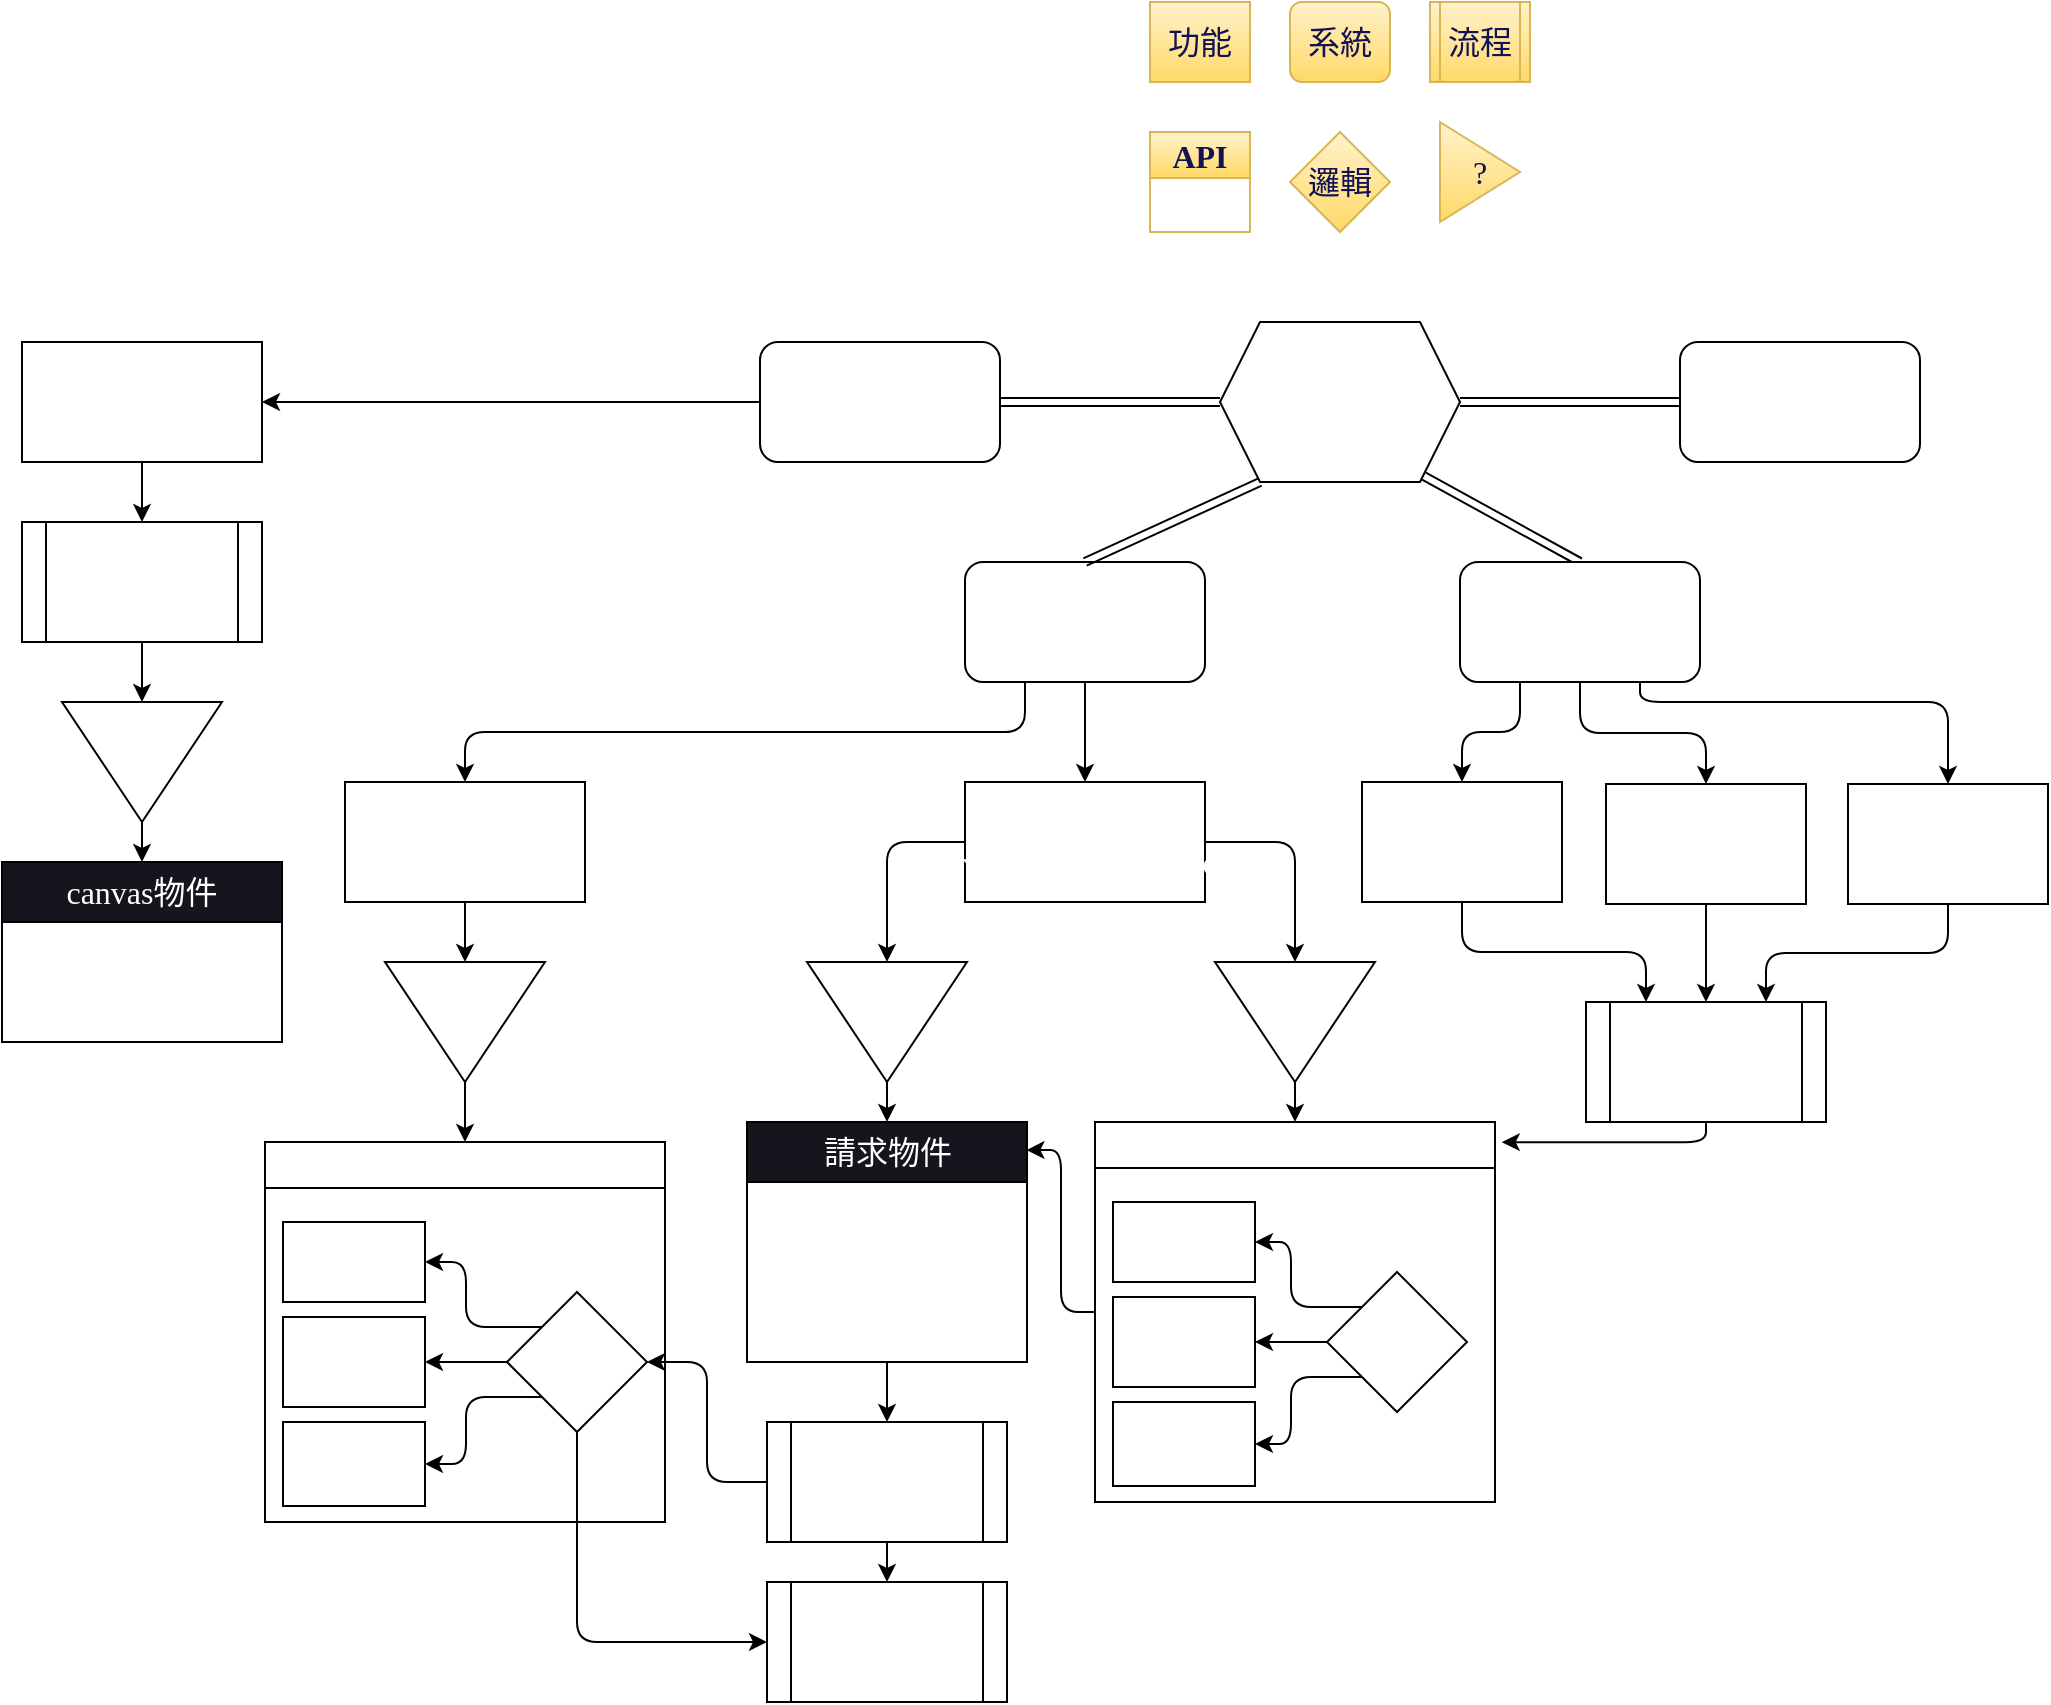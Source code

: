 <mxfile>
    <diagram id="tf_ccB1elwE4Tcxnk29s" name="Page-1">
        <mxGraphModel dx="1386" dy="848" grid="1" gridSize="10" guides="1" tooltips="1" connect="1" arrows="1" fold="1" page="1" pageScale="1" pageWidth="1654" pageHeight="1169" math="0" shadow="0">
            <root>
                <mxCell id="0"/>
                <mxCell id="1" parent="0"/>
                <mxCell id="55" style="edgeStyle=orthogonalEdgeStyle;html=1;exitX=0.5;exitY=1;exitDx=0;exitDy=0;entryX=0.5;entryY=0;entryDx=0;entryDy=0;fontFamily=Times New Roman;fontSize=16;fontColor=#FFFFFF;" parent="1" source="2" target="4" edge="1">
                    <mxGeometry relative="1" as="geometry"/>
                </mxCell>
                <mxCell id="56" style="edgeStyle=orthogonalEdgeStyle;html=1;exitX=0.25;exitY=1;exitDx=0;exitDy=0;fontFamily=Times New Roman;fontSize=16;fontColor=#FFFFFF;" parent="1" source="2" target="25" edge="1">
                    <mxGeometry relative="1" as="geometry"/>
                </mxCell>
                <mxCell id="2" value="繪圖系統" style="rounded=1;whiteSpace=wrap;html=1;strokeWidth=1;fontFamily=Times New Roman;fontSize=18;align=center;fontStyle=0;verticalAlign=middle;labelBackgroundColor=none;labelBorderColor=none;fontColor=#FFFFFF;" parent="1" vertex="1">
                    <mxGeometry x="771.5" y="300" width="120" height="60" as="geometry"/>
                </mxCell>
                <mxCell id="52" style="edgeStyle=orthogonalEdgeStyle;html=1;exitX=0;exitY=0.5;exitDx=0;exitDy=0;entryX=0;entryY=0.5;entryDx=0;entryDy=0;fontFamily=Times New Roman;fontSize=16;fontColor=#FFFFFF;" parent="1" source="4" target="28" edge="1">
                    <mxGeometry relative="1" as="geometry"/>
                </mxCell>
                <mxCell id="84" style="edgeStyle=orthogonalEdgeStyle;html=1;exitX=1;exitY=0.5;exitDx=0;exitDy=0;fontFamily=Times New Roman;fontSize=16;fontColor=#FFFFFF;" parent="1" source="4" target="77" edge="1">
                    <mxGeometry relative="1" as="geometry"/>
                </mxCell>
                <mxCell id="4" value="繪圖請求管理&lt;br&gt;requestAnimeFrame" style="rounded=0;whiteSpace=wrap;html=1;strokeWidth=1;fontFamily=Times New Roman;fontSize=16;align=center;fontStyle=0;verticalAlign=middle;labelBackgroundColor=none;labelBorderColor=none;fontColor=#FFFFFF;" parent="1" vertex="1">
                    <mxGeometry x="771.5" y="410" width="120" height="60" as="geometry"/>
                </mxCell>
                <mxCell id="54" style="edgeStyle=orthogonalEdgeStyle;html=1;exitX=1;exitY=0.5;exitDx=0;exitDy=0;entryX=0.5;entryY=0;entryDx=0;entryDy=0;fontFamily=Times New Roman;fontSize=16;fontColor=#FFFFFF;" parent="1" source="8" target="16" edge="1">
                    <mxGeometry relative="1" as="geometry"/>
                </mxCell>
                <mxCell id="8" value="定義" style="triangle;whiteSpace=wrap;html=1;strokeWidth=1;fontFamily=Times New Roman;fontSize=15;align=center;fontStyle=0;verticalAlign=top;labelBackgroundColor=none;labelBorderColor=none;fontColor=#FFFFFF;direction=south;" parent="1" vertex="1">
                    <mxGeometry x="481.5" y="500" width="80" height="60" as="geometry"/>
                </mxCell>
                <mxCell id="12" style="html=1;exitX=0.167;exitY=1;exitDx=0;exitDy=0;entryX=0.5;entryY=0;entryDx=0;entryDy=0;fontFamily=Times New Roman;fontSize=18;fontColor=#FFFFFF;shape=link;exitPerimeter=0;" parent="1" source="11" target="2" edge="1">
                    <mxGeometry relative="1" as="geometry"/>
                </mxCell>
                <mxCell id="57" style="html=1;exitX=0;exitY=0.5;exitDx=0;exitDy=0;entryX=1;entryY=0.5;entryDx=0;entryDy=0;fontFamily=Times New Roman;fontSize=16;fontColor=#FFFFFF;shape=link;" parent="1" source="11" target="13" edge="1">
                    <mxGeometry relative="1" as="geometry"/>
                </mxCell>
                <mxCell id="58" style="html=1;exitX=1;exitY=0.5;exitDx=0;exitDy=0;entryX=0;entryY=0.5;entryDx=0;entryDy=0;fontFamily=Times New Roman;fontSize=16;fontColor=#FFFFFF;shape=link;" parent="1" source="11" target="14" edge="1">
                    <mxGeometry relative="1" as="geometry"/>
                </mxCell>
                <mxCell id="60" style="html=1;exitX=0.85;exitY=0.963;exitDx=0;exitDy=0;entryX=0.5;entryY=0;entryDx=0;entryDy=0;fontFamily=Times New Roman;fontSize=16;fontColor=#FFFFFF;exitPerimeter=0;shape=link;" parent="1" source="11" target="15" edge="1">
                    <mxGeometry relative="1" as="geometry"/>
                </mxCell>
                <mxCell id="11" value="專案" style="shape=hexagon;perimeter=hexagonPerimeter2;whiteSpace=wrap;html=1;fixedSize=1;labelBackgroundColor=none;labelBorderColor=none;strokeWidth=1;fontFamily=Times New Roman;fontSize=18;fontColor=#FFFFFF;" parent="1" vertex="1">
                    <mxGeometry x="899" y="180" width="120" height="80" as="geometry"/>
                </mxCell>
                <mxCell id="63" style="edgeStyle=orthogonalEdgeStyle;html=1;exitX=0;exitY=0.5;exitDx=0;exitDy=0;entryX=1;entryY=0.5;entryDx=0;entryDy=0;fontFamily=Times New Roman;fontSize=16;fontColor=#FFFFFF;" parent="1" source="13" target="61" edge="1">
                    <mxGeometry relative="1" as="geometry"/>
                </mxCell>
                <mxCell id="13" value="介面系統&lt;br&gt;(RWD)" style="rounded=1;whiteSpace=wrap;html=1;strokeWidth=1;fontFamily=Times New Roman;fontSize=18;align=center;fontStyle=0;verticalAlign=middle;labelBackgroundColor=none;labelBorderColor=none;fontColor=#FFFFFF;" parent="1" vertex="1">
                    <mxGeometry x="669" y="190" width="120" height="60" as="geometry"/>
                </mxCell>
                <mxCell id="14" value="音樂系統" style="rounded=1;whiteSpace=wrap;html=1;strokeWidth=1;fontFamily=Times New Roman;fontSize=18;align=center;fontStyle=0;verticalAlign=middle;labelBackgroundColor=none;labelBorderColor=none;fontColor=#FFFFFF;" parent="1" vertex="1">
                    <mxGeometry x="1129" y="190" width="120" height="60" as="geometry"/>
                </mxCell>
                <mxCell id="114" style="edgeStyle=orthogonalEdgeStyle;html=1;exitX=0.25;exitY=1;exitDx=0;exitDy=0;entryX=0.5;entryY=0;entryDx=0;entryDy=0;fontFamily=Times New Roman;fontSize=12;fontColor=#FFFFFF;" parent="1" source="15" target="102" edge="1">
                    <mxGeometry relative="1" as="geometry"/>
                </mxCell>
                <mxCell id="115" style="edgeStyle=orthogonalEdgeStyle;html=1;exitX=0.5;exitY=1;exitDx=0;exitDy=0;fontFamily=Times New Roman;fontSize=12;fontColor=#FFFFFF;" parent="1" source="15" target="103" edge="1">
                    <mxGeometry relative="1" as="geometry"/>
                </mxCell>
                <mxCell id="116" style="edgeStyle=orthogonalEdgeStyle;html=1;exitX=0.75;exitY=1;exitDx=0;exitDy=0;entryX=0.5;entryY=0;entryDx=0;entryDy=0;fontFamily=Times New Roman;fontSize=12;fontColor=#FFFFFF;" parent="1" source="15" target="104" edge="1">
                    <mxGeometry relative="1" as="geometry">
                        <Array as="points">
                            <mxPoint x="1109" y="370"/>
                            <mxPoint x="1263" y="370"/>
                        </Array>
                    </mxGeometry>
                </mxCell>
                <mxCell id="15" value="粒子系統" style="rounded=1;whiteSpace=wrap;html=1;strokeWidth=1;fontFamily=Times New Roman;fontSize=18;align=center;fontStyle=0;verticalAlign=middle;labelBackgroundColor=none;labelBorderColor=none;fontColor=#FFFFFF;" parent="1" vertex="1">
                    <mxGeometry x="1019" y="300" width="120" height="60" as="geometry"/>
                </mxCell>
                <mxCell id="16" value="Canvas API" style="swimlane;whiteSpace=wrap;html=1;labelBackgroundColor=none;labelBorderColor=none;strokeWidth=1;fontFamily=Times New Roman;fontSize=16;fontColor=#FFFFFF;" parent="1" vertex="1">
                    <mxGeometry x="421.5" y="590" width="200" height="190" as="geometry"/>
                </mxCell>
                <mxCell id="39" style="edgeStyle=orthogonalEdgeStyle;html=1;exitX=0;exitY=0;exitDx=0;exitDy=0;entryX=1;entryY=0.5;entryDx=0;entryDy=0;fontFamily=Times New Roman;fontSize=16;fontColor=#FFFFFF;" parent="16" source="7" target="36" edge="1">
                    <mxGeometry relative="1" as="geometry"/>
                </mxCell>
                <mxCell id="42" style="edgeStyle=orthogonalEdgeStyle;html=1;exitX=0;exitY=0.5;exitDx=0;exitDy=0;entryX=1;entryY=0.5;entryDx=0;entryDy=0;fontFamily=Times New Roman;fontSize=16;fontColor=#FFFFFF;" parent="16" source="7" target="40" edge="1">
                    <mxGeometry relative="1" as="geometry"/>
                </mxCell>
                <mxCell id="45" style="edgeStyle=orthogonalEdgeStyle;html=1;exitX=0;exitY=1;exitDx=0;exitDy=0;entryX=1;entryY=0.5;entryDx=0;entryDy=0;fontFamily=Times New Roman;fontSize=16;fontColor=#FFFFFF;" parent="16" source="7" target="41" edge="1">
                    <mxGeometry relative="1" as="geometry"/>
                </mxCell>
                <mxCell id="7" value="接收請求" style="rhombus;whiteSpace=wrap;html=1;strokeWidth=1;fontFamily=Times New Roman;fontSize=12;align=center;fontStyle=0;verticalAlign=middle;labelBackgroundColor=none;labelBorderColor=none;fontColor=#FFFFFF;" parent="16" vertex="1">
                    <mxGeometry x="121" y="75" width="70" height="70" as="geometry"/>
                </mxCell>
                <mxCell id="36" value="原生方法" style="rounded=0;whiteSpace=wrap;html=1;strokeWidth=1;fontFamily=Times New Roman;fontSize=12;align=center;fontStyle=0;verticalAlign=middle;labelBackgroundColor=none;labelBorderColor=none;fontColor=#FFFFFF;" parent="16" vertex="1">
                    <mxGeometry x="9" y="40" width="71" height="40" as="geometry"/>
                </mxCell>
                <mxCell id="40" value="自訂方法" style="rounded=0;whiteSpace=wrap;html=1;strokeWidth=1;fontFamily=Times New Roman;fontSize=12;align=center;fontStyle=0;verticalAlign=middle;labelBackgroundColor=none;labelBorderColor=none;fontColor=#FFFFFF;" parent="16" vertex="1">
                    <mxGeometry x="9" y="87.5" width="71" height="45" as="geometry"/>
                </mxCell>
                <mxCell id="41" value="函式庫" style="rounded=0;whiteSpace=wrap;html=1;strokeWidth=1;fontFamily=Times New Roman;fontSize=12;align=center;fontStyle=0;verticalAlign=middle;labelBackgroundColor=none;labelBorderColor=none;fontColor=#FFFFFF;" parent="16" vertex="1">
                    <mxGeometry x="9" y="140" width="71" height="42" as="geometry"/>
                </mxCell>
                <mxCell id="17" value="系統" style="rounded=1;whiteSpace=wrap;html=1;labelBackgroundColor=none;labelBorderColor=none;strokeWidth=1;fontFamily=Times New Roman;fontSize=16;fillColor=#fff2cc;gradientColor=#ffd966;strokeColor=#d6b656;fontColor=#131354;" parent="1" vertex="1">
                    <mxGeometry x="934" y="20" width="50" height="40" as="geometry"/>
                </mxCell>
                <mxCell id="18" value="API" style="swimlane;whiteSpace=wrap;html=1;labelBackgroundColor=none;labelBorderColor=none;strokeWidth=1;fontFamily=Times New Roman;fontSize=16;fillColor=#fff2cc;gradientColor=#ffd966;strokeColor=#d6b656;fontColor=#131354;" parent="1" vertex="1">
                    <mxGeometry x="864" y="85" width="50" height="50" as="geometry">
                        <mxRectangle x="730" y="20" width="70" height="30" as="alternateBounds"/>
                    </mxGeometry>
                </mxCell>
                <mxCell id="19" value="邏輯" style="rhombus;whiteSpace=wrap;html=1;labelBackgroundColor=none;labelBorderColor=none;strokeWidth=1;fontFamily=Times New Roman;fontSize=16;fillColor=#fff2cc;gradientColor=#ffd966;strokeColor=#d6b656;fontColor=#131354;" parent="1" vertex="1">
                    <mxGeometry x="934" y="85" width="50" height="50" as="geometry"/>
                </mxCell>
                <mxCell id="20" value="?" style="triangle;whiteSpace=wrap;html=1;labelBackgroundColor=none;labelBorderColor=none;strokeWidth=1;fontFamily=Times New Roman;fontSize=16;fillColor=#fff2cc;gradientColor=#ffd966;strokeColor=#d6b656;fontColor=#131354;" parent="1" vertex="1">
                    <mxGeometry x="1009" y="80" width="40" height="50" as="geometry"/>
                </mxCell>
                <mxCell id="33" style="edgeStyle=orthogonalEdgeStyle;html=1;exitX=0;exitY=0.5;exitDx=0;exitDy=0;entryX=1;entryY=0.5;entryDx=0;entryDy=0;fontFamily=Times New Roman;fontSize=16;fontColor=#FFFFFF;" parent="1" source="22" target="7" edge="1">
                    <mxGeometry relative="1" as="geometry"/>
                </mxCell>
                <mxCell id="46" style="edgeStyle=orthogonalEdgeStyle;html=1;exitX=0.5;exitY=1;exitDx=0;exitDy=0;entryX=0.5;entryY=0;entryDx=0;entryDy=0;fontFamily=Times New Roman;fontSize=16;fontColor=#FFFFFF;" parent="1" source="22" target="34" edge="1">
                    <mxGeometry relative="1" as="geometry"/>
                </mxCell>
                <mxCell id="22" value="分析請求" style="shape=process;whiteSpace=wrap;html=1;backgroundOutline=1;labelBackgroundColor=none;labelBorderColor=none;strokeWidth=1;fontFamily=Times New Roman;fontSize=16;fontColor=#FFFFFF;" parent="1" vertex="1">
                    <mxGeometry x="672.5" y="730" width="120" height="60" as="geometry"/>
                </mxCell>
                <mxCell id="23" value="功能" style="rounded=0;whiteSpace=wrap;html=1;labelBackgroundColor=none;labelBorderColor=none;strokeWidth=1;fontFamily=Times New Roman;fontSize=16;fillColor=#fff2cc;gradientColor=#ffd966;strokeColor=#d6b656;fontColor=#131354;" parent="1" vertex="1">
                    <mxGeometry x="864" y="20" width="50" height="40" as="geometry"/>
                </mxCell>
                <mxCell id="24" value="流程" style="shape=process;whiteSpace=wrap;html=1;backgroundOutline=1;labelBackgroundColor=none;labelBorderColor=none;strokeWidth=1;fontFamily=Times New Roman;fontSize=16;fillColor=#fff2cc;gradientColor=#ffd966;strokeColor=#d6b656;fontColor=#131354;" parent="1" vertex="1">
                    <mxGeometry x="1004" y="20" width="50" height="40" as="geometry"/>
                </mxCell>
                <mxCell id="53" style="edgeStyle=orthogonalEdgeStyle;html=1;exitX=0.5;exitY=1;exitDx=0;exitDy=0;entryX=0;entryY=0.5;entryDx=0;entryDy=0;fontFamily=Times New Roman;fontSize=16;fontColor=#FFFFFF;" parent="1" source="25" target="8" edge="1">
                    <mxGeometry relative="1" as="geometry"/>
                </mxCell>
                <mxCell id="25" value="底層繪圖方法" style="rounded=0;whiteSpace=wrap;html=1;strokeWidth=1;fontFamily=Times New Roman;fontSize=16;align=center;fontStyle=0;verticalAlign=middle;labelBackgroundColor=none;labelBorderColor=none;fontColor=#FFFFFF;" parent="1" vertex="1">
                    <mxGeometry x="461.5" y="410" width="120" height="60" as="geometry"/>
                </mxCell>
                <mxCell id="51" style="edgeStyle=orthogonalEdgeStyle;html=1;exitX=1;exitY=0.5;exitDx=0;exitDy=0;entryX=0.5;entryY=0;entryDx=0;entryDy=0;fontFamily=Times New Roman;fontSize=16;fontColor=#FFFFFF;" parent="1" source="28" target="29" edge="1">
                    <mxGeometry relative="1" as="geometry"/>
                </mxCell>
                <mxCell id="28" value="定義" style="triangle;whiteSpace=wrap;html=1;strokeWidth=1;fontFamily=Times New Roman;fontSize=15;align=center;fontStyle=0;verticalAlign=top;labelBackgroundColor=none;labelBorderColor=none;fontColor=#FFFFFF;direction=south;" parent="1" vertex="1">
                    <mxGeometry x="692.5" y="500" width="80" height="60" as="geometry"/>
                </mxCell>
                <mxCell id="50" value="" style="edgeStyle=orthogonalEdgeStyle;html=1;fontFamily=Times New Roman;fontSize=16;fontColor=#FFFFFF;" parent="1" source="29" edge="1">
                    <mxGeometry relative="1" as="geometry">
                        <mxPoint x="732.5" y="730" as="targetPoint"/>
                    </mxGeometry>
                </mxCell>
                <mxCell id="29" value="請求物件" style="swimlane;fontStyle=0;childLayout=stackLayout;horizontal=1;startSize=30;horizontalStack=0;resizeParent=1;resizeParentMax=0;resizeLast=0;collapsible=1;marginBottom=0;whiteSpace=wrap;html=1;labelBackgroundColor=none;labelBorderColor=none;strokeWidth=1;fontFamily=Times New Roman;fontSize=16;fontColor=#FFFFFF;fillColor=#18141d;" parent="1" vertex="1">
                    <mxGeometry x="662.5" y="580" width="140" height="120" as="geometry"/>
                </mxCell>
                <mxCell id="30" value="函式名稱" style="text;strokeColor=none;fillColor=none;align=left;verticalAlign=middle;spacingLeft=4;spacingRight=4;overflow=hidden;points=[[0,0.5],[1,0.5]];portConstraint=eastwest;rotatable=0;whiteSpace=wrap;html=1;labelBackgroundColor=none;labelBorderColor=none;strokeWidth=1;fontFamily=Times New Roman;fontSize=16;fontColor=#FFFFFF;" parent="29" vertex="1">
                    <mxGeometry y="30" width="140" height="30" as="geometry"/>
                </mxCell>
                <mxCell id="31" value="輸入參數" style="text;strokeColor=none;fillColor=none;align=left;verticalAlign=middle;spacingLeft=4;spacingRight=4;overflow=hidden;points=[[0,0.5],[1,0.5]];portConstraint=eastwest;rotatable=0;whiteSpace=wrap;html=1;labelBackgroundColor=none;labelBorderColor=none;strokeWidth=1;fontFamily=Times New Roman;fontSize=16;fontColor=#FFFFFF;" parent="29" vertex="1">
                    <mxGeometry y="60" width="140" height="30" as="geometry"/>
                </mxCell>
                <mxCell id="32" value="圖層、來源" style="text;strokeColor=none;fillColor=none;align=left;verticalAlign=middle;spacingLeft=4;spacingRight=4;overflow=hidden;points=[[0,0.5],[1,0.5]];portConstraint=eastwest;rotatable=0;whiteSpace=wrap;html=1;labelBackgroundColor=none;labelBorderColor=none;strokeWidth=1;fontFamily=Times New Roman;fontSize=16;fontColor=#FFFFFF;" parent="29" vertex="1">
                    <mxGeometry y="90" width="140" height="30" as="geometry"/>
                </mxCell>
                <mxCell id="34" value="錯誤回傳" style="shape=process;whiteSpace=wrap;html=1;backgroundOutline=1;labelBackgroundColor=none;labelBorderColor=none;strokeWidth=1;fontFamily=Times New Roman;fontSize=16;fontColor=#FFFFFF;" parent="1" vertex="1">
                    <mxGeometry x="672.5" y="810" width="120" height="60" as="geometry"/>
                </mxCell>
                <mxCell id="35" style="edgeStyle=orthogonalEdgeStyle;html=1;exitX=0.5;exitY=1;exitDx=0;exitDy=0;entryX=0;entryY=0.5;entryDx=0;entryDy=0;fontFamily=Times New Roman;fontSize=16;fontColor=#FFFFFF;" parent="1" source="7" target="34" edge="1">
                    <mxGeometry relative="1" as="geometry"/>
                </mxCell>
                <mxCell id="64" style="edgeStyle=orthogonalEdgeStyle;html=1;exitX=0.5;exitY=1;exitDx=0;exitDy=0;fontFamily=Times New Roman;fontSize=16;fontColor=#FFFFFF;" parent="1" source="61" target="62" edge="1">
                    <mxGeometry relative="1" as="geometry"/>
                </mxCell>
                <mxCell id="61" value="響應式介面" style="rounded=0;whiteSpace=wrap;html=1;strokeWidth=1;fontFamily=Times New Roman;fontSize=16;align=center;fontStyle=0;verticalAlign=middle;labelBackgroundColor=none;labelBorderColor=none;fontColor=#FFFFFF;" parent="1" vertex="1">
                    <mxGeometry x="300" y="190" width="120" height="60" as="geometry"/>
                </mxCell>
                <mxCell id="70" style="edgeStyle=orthogonalEdgeStyle;html=1;exitX=0.5;exitY=1;exitDx=0;exitDy=0;entryX=0;entryY=0.5;entryDx=0;entryDy=0;fontFamily=Times New Roman;fontSize=16;fontColor=#FFFFFF;" parent="1" source="62" target="65" edge="1">
                    <mxGeometry relative="1" as="geometry"/>
                </mxCell>
                <mxCell id="62" value="寬度檢測" style="shape=process;whiteSpace=wrap;html=1;backgroundOutline=1;labelBackgroundColor=none;labelBorderColor=none;strokeWidth=1;fontFamily=Times New Roman;fontSize=16;fontColor=#FFFFFF;" parent="1" vertex="1">
                    <mxGeometry x="300" y="280" width="120" height="60" as="geometry"/>
                </mxCell>
                <mxCell id="71" style="edgeStyle=orthogonalEdgeStyle;html=1;exitX=1;exitY=0.5;exitDx=0;exitDy=0;entryX=0.5;entryY=0;entryDx=0;entryDy=0;fontFamily=Times New Roman;fontSize=16;fontColor=#FFFFFF;" parent="1" source="65" target="66" edge="1">
                    <mxGeometry relative="1" as="geometry"/>
                </mxCell>
                <mxCell id="65" value="修改" style="triangle;whiteSpace=wrap;html=1;strokeWidth=1;fontFamily=Times New Roman;fontSize=15;align=center;fontStyle=0;verticalAlign=top;labelBackgroundColor=none;labelBorderColor=none;fontColor=#FFFFFF;direction=south;" parent="1" vertex="1">
                    <mxGeometry x="320" y="370" width="80" height="60" as="geometry"/>
                </mxCell>
                <mxCell id="66" value="canvas物件" style="swimlane;fontStyle=0;childLayout=stackLayout;horizontal=1;startSize=30;horizontalStack=0;resizeParent=1;resizeParentMax=0;resizeLast=0;collapsible=1;marginBottom=0;whiteSpace=wrap;html=1;labelBackgroundColor=none;labelBorderColor=none;strokeWidth=1;fontFamily=Times New Roman;fontSize=16;fontColor=#FFFFFF;fillColor=#18141d;" parent="1" vertex="1">
                    <mxGeometry x="290" y="450" width="140" height="90" as="geometry"/>
                </mxCell>
                <mxCell id="67" value="寬高佈局" style="text;strokeColor=none;fillColor=none;align=left;verticalAlign=middle;spacingLeft=4;spacingRight=4;overflow=hidden;points=[[0,0.5],[1,0.5]];portConstraint=eastwest;rotatable=0;whiteSpace=wrap;html=1;labelBackgroundColor=none;labelBorderColor=none;strokeWidth=1;fontFamily=Times New Roman;fontSize=16;fontColor=#FFFFFF;" parent="66" vertex="1">
                    <mxGeometry y="30" width="140" height="30" as="geometry"/>
                </mxCell>
                <mxCell id="68" value="解析度" style="text;strokeColor=none;fillColor=none;align=left;verticalAlign=middle;spacingLeft=4;spacingRight=4;overflow=hidden;points=[[0,0.5],[1,0.5]];portConstraint=eastwest;rotatable=0;whiteSpace=wrap;html=1;labelBackgroundColor=none;labelBorderColor=none;strokeWidth=1;fontFamily=Times New Roman;fontSize=16;fontColor=#FFFFFF;" parent="66" vertex="1">
                    <mxGeometry y="60" width="140" height="30" as="geometry"/>
                </mxCell>
                <mxCell id="94" style="edgeStyle=orthogonalEdgeStyle;html=1;exitX=1;exitY=0.5;exitDx=0;exitDy=0;entryX=0.5;entryY=0;entryDx=0;entryDy=0;fontFamily=Times New Roman;fontSize=16;fontColor=#FFFFFF;" parent="1" source="77" target="85" edge="1">
                    <mxGeometry relative="1" as="geometry"/>
                </mxCell>
                <mxCell id="77" value="定義" style="triangle;whiteSpace=wrap;html=1;strokeWidth=1;fontFamily=Times New Roman;fontSize=15;align=center;fontStyle=0;verticalAlign=top;labelBackgroundColor=none;labelBorderColor=none;fontColor=#FFFFFF;direction=south;" parent="1" vertex="1">
                    <mxGeometry x="896.5" y="500" width="80" height="60" as="geometry"/>
                </mxCell>
                <mxCell id="96" value="" style="edgeStyle=orthogonalEdgeStyle;html=1;fontFamily=Times New Roman;fontSize=16;fontColor=#FFFFFF;entryX=0.998;entryY=0.117;entryDx=0;entryDy=0;entryPerimeter=0;" parent="1" source="85" target="29" edge="1">
                    <mxGeometry relative="1" as="geometry"/>
                </mxCell>
                <mxCell id="85" value="物件接口 API" style="swimlane;whiteSpace=wrap;html=1;labelBackgroundColor=none;labelBorderColor=none;strokeWidth=1;fontFamily=Times New Roman;fontSize=16;fontColor=#FFFFFF;" parent="1" vertex="1">
                    <mxGeometry x="836.5" y="580" width="200" height="190" as="geometry"/>
                </mxCell>
                <mxCell id="86" style="edgeStyle=orthogonalEdgeStyle;html=1;exitX=0;exitY=0;exitDx=0;exitDy=0;entryX=1;entryY=0.5;entryDx=0;entryDy=0;fontFamily=Times New Roman;fontSize=12;fontColor=#FFFFFF;" parent="85" source="89" target="90" edge="1">
                    <mxGeometry relative="1" as="geometry"/>
                </mxCell>
                <mxCell id="87" style="edgeStyle=orthogonalEdgeStyle;html=1;exitX=0;exitY=0.5;exitDx=0;exitDy=0;entryX=1;entryY=0.5;entryDx=0;entryDy=0;fontFamily=Times New Roman;fontSize=12;fontColor=#FFFFFF;" parent="85" source="89" target="91" edge="1">
                    <mxGeometry relative="1" as="geometry"/>
                </mxCell>
                <mxCell id="88" style="edgeStyle=orthogonalEdgeStyle;html=1;exitX=0;exitY=1;exitDx=0;exitDy=0;entryX=1;entryY=0.5;entryDx=0;entryDy=0;fontFamily=Times New Roman;fontSize=12;fontColor=#FFFFFF;" parent="85" source="89" target="92" edge="1">
                    <mxGeometry relative="1" as="geometry"/>
                </mxCell>
                <mxCell id="89" value="接收請求" style="rhombus;whiteSpace=wrap;html=1;strokeWidth=1;fontFamily=Times New Roman;fontSize=12;align=center;fontStyle=0;verticalAlign=middle;labelBackgroundColor=none;labelBorderColor=none;fontColor=#FFFFFF;" parent="85" vertex="1">
                    <mxGeometry x="116" y="75" width="70" height="70" as="geometry"/>
                </mxCell>
                <mxCell id="90" value="新增" style="rounded=0;whiteSpace=wrap;html=1;strokeWidth=1;fontFamily=Times New Roman;fontSize=12;align=center;fontStyle=0;verticalAlign=middle;labelBackgroundColor=none;labelBorderColor=none;fontColor=#FFFFFF;" parent="85" vertex="1">
                    <mxGeometry x="9" y="40" width="71" height="40" as="geometry"/>
                </mxCell>
                <mxCell id="91" value="刪除" style="rounded=0;whiteSpace=wrap;html=1;strokeWidth=1;fontFamily=Times New Roman;fontSize=12;align=center;fontStyle=0;verticalAlign=middle;labelBackgroundColor=none;labelBorderColor=none;fontColor=#FFFFFF;" parent="85" vertex="1">
                    <mxGeometry x="9" y="87.5" width="71" height="45" as="geometry"/>
                </mxCell>
                <mxCell id="92" value="修改" style="rounded=0;whiteSpace=wrap;html=1;strokeWidth=1;fontFamily=Times New Roman;fontSize=12;align=center;fontStyle=0;verticalAlign=middle;labelBackgroundColor=none;labelBorderColor=none;fontColor=#FFFFFF;" parent="85" vertex="1">
                    <mxGeometry x="9" y="140" width="71" height="42" as="geometry"/>
                </mxCell>
                <mxCell id="118" style="edgeStyle=orthogonalEdgeStyle;html=1;exitX=0.5;exitY=1;exitDx=0;exitDy=0;entryX=0.25;entryY=0;entryDx=0;entryDy=0;fontFamily=Times New Roman;fontSize=12;fontColor=#FFFFFF;" parent="1" source="102" target="117" edge="1">
                    <mxGeometry relative="1" as="geometry"/>
                </mxCell>
                <mxCell id="102" value="演算法1" style="rounded=0;whiteSpace=wrap;html=1;strokeWidth=1;fontFamily=Times New Roman;fontSize=16;align=center;fontStyle=0;verticalAlign=middle;labelBackgroundColor=none;labelBorderColor=none;fontColor=#FFFFFF;" parent="1" vertex="1">
                    <mxGeometry x="970" y="410" width="100" height="60" as="geometry"/>
                </mxCell>
                <mxCell id="119" style="edgeStyle=orthogonalEdgeStyle;html=1;exitX=0.5;exitY=1;exitDx=0;exitDy=0;entryX=0.5;entryY=0;entryDx=0;entryDy=0;fontFamily=Times New Roman;fontSize=12;fontColor=#FFFFFF;" parent="1" source="103" target="117" edge="1">
                    <mxGeometry relative="1" as="geometry"/>
                </mxCell>
                <mxCell id="103" value="演算法2" style="rounded=0;whiteSpace=wrap;html=1;strokeWidth=1;fontFamily=Times New Roman;fontSize=16;align=center;fontStyle=0;verticalAlign=middle;labelBackgroundColor=none;labelBorderColor=none;fontColor=#FFFFFF;" parent="1" vertex="1">
                    <mxGeometry x="1092" y="411" width="100" height="60" as="geometry"/>
                </mxCell>
                <mxCell id="120" style="edgeStyle=orthogonalEdgeStyle;html=1;exitX=0.5;exitY=1;exitDx=0;exitDy=0;entryX=0.75;entryY=0;entryDx=0;entryDy=0;fontFamily=Times New Roman;fontSize=12;fontColor=#FFFFFF;" parent="1" source="104" target="117" edge="1">
                    <mxGeometry relative="1" as="geometry"/>
                </mxCell>
                <mxCell id="104" value="演算法3" style="rounded=0;whiteSpace=wrap;html=1;strokeWidth=1;fontFamily=Times New Roman;fontSize=16;align=center;fontStyle=0;verticalAlign=middle;labelBackgroundColor=none;labelBorderColor=none;fontColor=#FFFFFF;" parent="1" vertex="1">
                    <mxGeometry x="1213" y="411" width="100" height="60" as="geometry"/>
                </mxCell>
                <mxCell id="121" style="edgeStyle=orthogonalEdgeStyle;html=1;exitX=0.5;exitY=1;exitDx=0;exitDy=0;entryX=1.017;entryY=0.053;entryDx=0;entryDy=0;entryPerimeter=0;fontFamily=Times New Roman;fontSize=12;fontColor=#FFFFFF;" parent="1" source="117" target="85" edge="1">
                    <mxGeometry relative="1" as="geometry"/>
                </mxCell>
                <mxCell id="117" value="請求處理" style="shape=process;whiteSpace=wrap;html=1;backgroundOutline=1;labelBackgroundColor=none;labelBorderColor=none;strokeWidth=1;fontFamily=Times New Roman;fontSize=16;fontColor=#FFFFFF;" parent="1" vertex="1">
                    <mxGeometry x="1082" y="520" width="120" height="60" as="geometry"/>
                </mxCell>
            </root>
        </mxGraphModel>
    </diagram>
</mxfile>